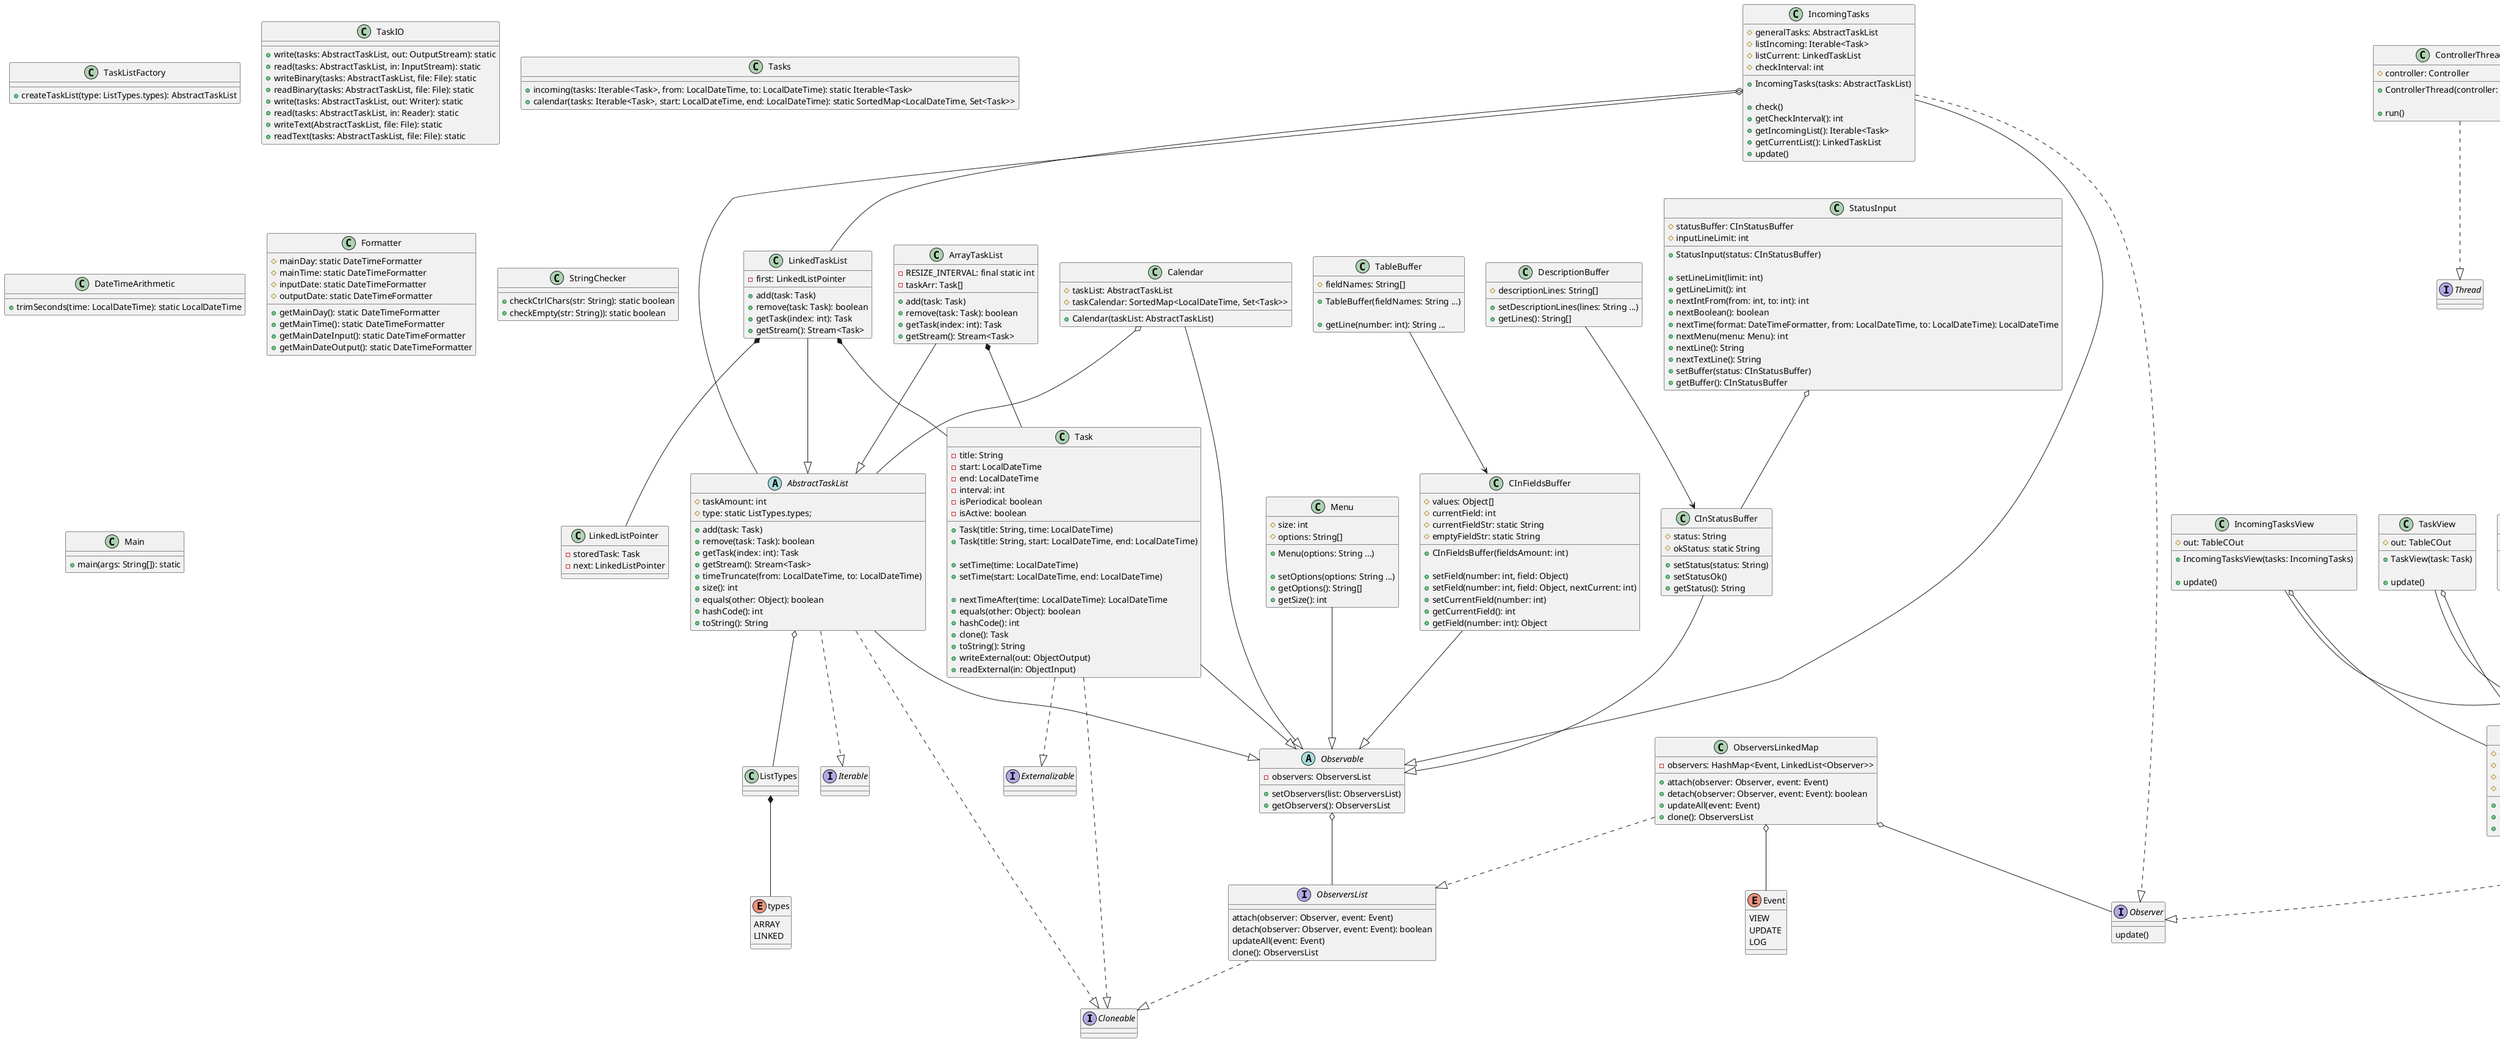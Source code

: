 @startuml
'https://plantuml.com/class-diagram

interface Cloneable
interface Externalizable
interface Iterable
interface Thread

class Task {
-title: String
-start: LocalDateTime
-end: LocalDateTime
-interval: int
-isPeriodical: boolean
-isActive: boolean

+Task(title: String, time: LocalDateTime)
+Task(title: String, start: LocalDateTime, end: LocalDateTime)

+setTime(time: LocalDateTime)
+setTime(start: LocalDateTime, end: LocalDateTime)

+nextTimeAfter(time: LocalDateTime): LocalDateTime
+equals(other: Object): boolean
+hashCode(): int
+clone(): Task
+toString(): String
+writeExternal(out: ObjectOutput)
+readExternal(in: ObjectInput)
}

abstract class AbstractTaskList {
#taskAmount: int
#type: static ListTypes.types;

+add(task: Task)
+remove(task: Task): boolean
+getTask(index: int): Task
+getStream(): Stream<Task>
+timeTruncate(from: LocalDateTime, to: LocalDateTime)
+size(): int
+equals(other: Object): boolean
+hashCode(): int
+toString(): String
}

class LinkedListPointer {
-storedTask: Task
-next: LinkedListPointer
}

class LinkedTaskList {
-first: LinkedListPointer

+add(task: Task)
+remove(task: Task): boolean
+getTask(index: int): Task
+getStream(): Stream<Task>
}

class ArrayTaskList {
-RESIZE_INTERVAL: final static int
-taskArr: Task[]

+add(task: Task)
+remove(task: Task): boolean
+getTask(index: int): Task
+getStream(): Stream<Task>
}

enum types {
ARRAY
LINKED
}

class ListTypes {
}

class TaskListFactory {
+createTaskList(type: ListTypes.types): AbstractTaskList
}

class TaskIO {
+write(tasks: AbstractTaskList, out: OutputStream): static
+read(tasks: AbstractTaskList, in: InputStream): static
+writeBinary(tasks: AbstractTaskList, file: File): static
+readBinary(tasks: AbstractTaskList, file: File): static
+write(tasks: AbstractTaskList, out: Writer): static
+read(tasks: AbstractTaskList, in: Reader): static
+writeText(AbstractTaskList, file: File): static
+readText(tasks: AbstractTaskList, file: File): static
}

class Tasks {
+incoming(tasks: Iterable<Task>, from: LocalDateTime, to: LocalDateTime): static Iterable<Task>
+calendar(tasks: Iterable<Task>, start: LocalDateTime, end: LocalDateTime): static SortedMap<LocalDateTime, Set<Task>>
}

class Menu {
#size: int
#options: String[]

+Menu(options: String ...)

+setOptions(options: String ...)
+getOptions(): String[]
+getSize(): int
}

class Calendar {
#taskList: AbstractTaskList
#taskCalendar: SortedMap<LocalDateTime, Set<Task>>

+Calendar(taskList: AbstractTaskList)
}

class IncomingTasks {
#generalTasks: AbstractTaskList
#listIncoming: Iterable<Task>
#listCurrent: LinkedTaskList
#checkInterval: int

+IncomingTasks(tasks: AbstractTaskList)

+check()
+getCheckInterval(): int
+getIncomingList(): Iterable<Task>
+getCurrentList(): LinkedTaskList
+update()
}

class CInFieldsBuffer {
#values: Object[]
#currentField: int
#currentFieldStr: static String
#emptyFieldStr: static String

+CInFieldsBuffer(fieldsAmount: int)

+setField(number: int, field: Object)
+setField(number: int, field: Object, nextCurrent: int)
+setCurrentField(number: int)
+getCurrentField(): int
+getField(number: int): Object
}

class CInStatusBuffer {
#status: String
#okStatus: static String

+setStatus(status: String)
+setStatusOk()
+getStatus(): String
}

class TableBuffer {
#fieldNames: String[]

+TableBuffer(fieldNames: String ...)

+getLine(number: int): String ...
}

class DescriptionBuffer {
#descriptionLines: String[]

+setDescriptionLines(lines: String ...)
+getLines(): String[]
}

interface ObserversList {
attach(observer: Observer, event: Event)
detach(observer: Observer, event: Event): boolean
updateAll(event: Event)
clone(): ObserversList
}

class ObserversLinkedMap {
-observers: HashMap<Event, LinkedList<Observer>>

+attach(observer: Observer, event: Event)
+detach(observer: Observer, event: Event): boolean
+updateAll(event: Event)
+clone(): ObserversList
}

abstract class Observable {
-observers: ObserversList

+setObservers(list: ObserversList)
+getObservers(): ObserversList
}

class DateTimeArithmetic {
+trimSeconds(time: LocalDateTime): static LocalDateTime
}

class Formatter {
#mainDay: static DateTimeFormatter
#mainTime: static DateTimeFormatter
#inputDate: static DateTimeFormatter
#outputDate: static DateTimeFormatter

+getMainDay(): static DateTimeFormatter
+getMainTime(): static DateTimeFormatter
+getMainDateInput(): static DateTimeFormatter
+getMainDateOutput(): static DateTimeFormatter
}

class StringChecker {
+checkCtrlChars(str: String): static boolean
+checkEmpty(str: String)): static boolean
}

class LineCOut {
+printLine(line: String)
+printLines(lines: String ...)
}

class SeparateCOut {
#separatorSymbol: char
#separatorLen: int

+printSeparate()
}

enum Alignment {
LEFT
RIGHT
}

class TableCOut {
#cellsIndent: int
#indentSymbol: char
#columnsWidths: int[]
#columnsAligns: Alignment

+setColumnsWidth(columnsWidths: int ...)
+setColumnsAligns(values: Alignment ...)
+printLine(cells: Object ...)
}

enum Event {
VIEW
UPDATE
LOG
}

interface Observer {
update()
}

abstract class ConsoleView<T> {
#observable: T

+ConsoleView(observable: Observable)
}

class AllTasksView {
#out: TableCOut

+AllTasksView(tasks: AbstractTaskList)

+update()
}

class CalendarView {
#out: TableCOut

+CalendarView(tasksCalendar: Calendar)

+update()
}

class FieldsView {
#out: TableCOut

+FieldsView(buffer: TableBuffer)

+update()
}

class IncomingTasksView {
#out: TableCOut

+IncomingTasksView(tasks: IncomingTasks)

+update()
}

class MenuView {
#out: SeparateCOut

+MenuView(menu: Menu)

+update()
}

class StatusView {
#out: SeparateCOut

+StatusView(buffer: DescriptionBuffer)

+update()
}

class TaskView {
#out: TableCOut

+TaskView(task: Task)

+update()
}

enum Action {
NOTHING
SUCCESS
FAIL
MAIN_MENU
ALL_TASKS
CHANGE_TASK
CALENDAR_TASKS
CHANGE_TASKS
EXIT
}

interface Controller {
process(): Action
}

abstract class ControllerHandler {
#handleAction: Action

+canHandle(): boolean
}

abstract class ObjectController<T> {
#observable: T

+ObjectController(observable: Observable)
}

class StatusInput {
#statusBuffer: CInStatusBuffer
#inputLineLimit: int

+StatusInput(status: CInStatusBuffer)

+setLineLimit(limit: int)
+getLineLimit(): int
+nextIntFrom(from: int, to: int): int
+nextBoolean(): boolean
+nextTime(format: DateTimeFormatter, from: LocalDateTime, to: LocalDateTime): LocalDateTime
+nextMenu(menu: Menu): int
+nextLine(): String
+nextTextLine(): String
+setBuffer(status: CInStatusBuffer)
+getBuffer(): CInStatusBuffer
}

class GeneralController {
#controllers: LinkedList<ControllerHandler>
#currentAction: Action

+GeneralController(startAction: Action)

+attach(controller: ControllerHandler)
+process(): Action
}

class IncomingTasksController {
#timeLabel: LocalDateTime

+IncomingTasksController(incomingTasks: IncomingTasks)

+process(): Action
}

class MainMenuController {
+MainMenuController(tasks: IncomingTasks)

+process(): Action
}

class TaskChangeController {
+TaskChangeController(task: Task)

+process(): Action
}

class CalendarController {
+CalendarController(tasksCalendar: Calendar)

+process(): Action
}

class AllTasksController {
+AllTasksController(tasks: AbstractTaskList)

+process(): Action
}

class Main {
+main(args: String[]): static
}

class ControllerThread {
#controller: Controller

+ControllerThread(controller: Controller)

+run()
}

ObserversList ..|> Cloneable

ObserversLinkedMap ..|> ObserversList
ObserversLinkedMap o-- Observer
ObserversLinkedMap o-- Event


Observable o-- ObserversList

Task ..|> Cloneable
Task ..|> Externalizable
Task --|> Observable

AbstractTaskList ..|> Cloneable
AbstractTaskList ..|> Iterable
AbstractTaskList --|> Observable
AbstractTaskList o-- ListTypes

LinkedTaskList *-- LinkedListPointer
LinkedTaskList *-- Task
LinkedTaskList --|> AbstractTaskList

ArrayTaskList *-- Task
ArrayTaskList --|> AbstractTaskList

CInFieldsBuffer --|> Observable

CInStatusBuffer --|> Observable

TableBuffer --> CInFieldsBuffer

DescriptionBuffer --> CInStatusBuffer

IncomingTasks ..|> Observer
IncomingTasks --|> Observable
IncomingTasks o-- AbstractTaskList
IncomingTasks o-- LinkedTaskList

Menu --|> Observable

Calendar --|> Observable
Calendar o-- AbstractTaskList

SeparateCOut --> LineCOut
TableCOut --> SeparateCOut

ConsoleView ..|> Observer

AllTasksView --|> ConsoleView
CalendarView --|> ConsoleView
FieldsView --|> ConsoleView
IncomingTasksView --|> ConsoleView
MenuView --|> ConsoleView
StatusView --|> ConsoleView
TaskView --|> ConsoleView

AllTasksView o-- TableCOut
CalendarView o-- TableCOut
FieldsView o-- TableCOut
IncomingTasksView o-- TableCOut
MenuView o-- SeparateCOut
StatusView o-- SeparateCOut
TaskView o-- TableCOut

ControllerHandler ..|> Controller
ObjectController --|> ControllerHandler
AllTasksController --|> ObjectController
CalendarController --|> ObjectController
IncomingTasksController --|> ObjectController
MainMenuController --|> ObjectController
TaskChangeController --|> ObjectController
GeneralController ..|> Controller
GeneralController *-- ControllerHandler

ControllerThread ..|> Thread

StatusInput o-- CInStatusBuffer

ControllerHandler o-- Action

ListTypes *-- types

TableCOut o-- Alignment

@enduml
